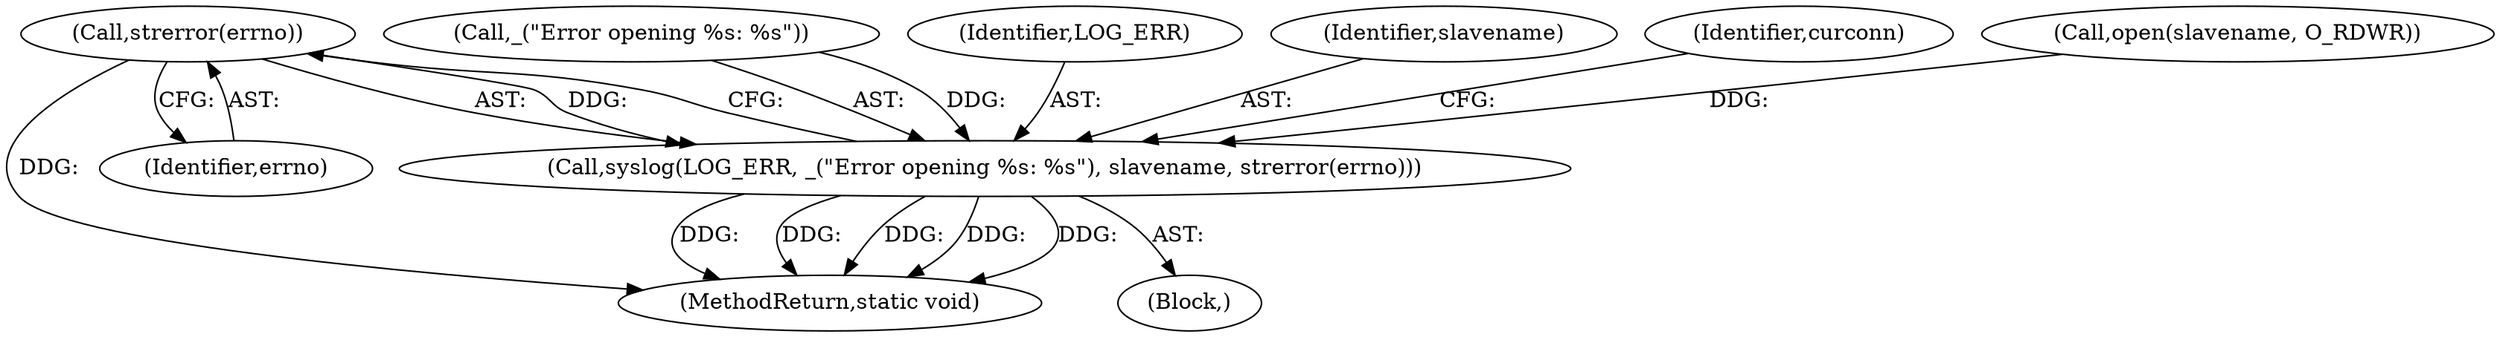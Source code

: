 digraph "0_MAC-Telnet_b69d11727d4f0f8cf719c79e3fb700f55ca03e9a_2@API" {
"1000468" [label="(Call,strerror(errno))"];
"1000463" [label="(Call,syslog(LOG_ERR, _(\"Error opening %s: %s\"), slavename, strerror(errno)))"];
"1000468" [label="(Call,strerror(errno))"];
"1000705" [label="(MethodReturn,static void)"];
"1000465" [label="(Call,_(\"Error opening %s: %s\"))"];
"1000469" [label="(Identifier,errno)"];
"1000462" [label="(Block,)"];
"1000464" [label="(Identifier,LOG_ERR)"];
"1000467" [label="(Identifier,slavename)"];
"1000471" [label="(Identifier,curconn)"];
"1000463" [label="(Call,syslog(LOG_ERR, _(\"Error opening %s: %s\"), slavename, strerror(errno)))"];
"1000452" [label="(Call,open(slavename, O_RDWR))"];
"1000468" -> "1000463"  [label="AST: "];
"1000468" -> "1000469"  [label="CFG: "];
"1000469" -> "1000468"  [label="AST: "];
"1000463" -> "1000468"  [label="CFG: "];
"1000468" -> "1000705"  [label="DDG: "];
"1000468" -> "1000463"  [label="DDG: "];
"1000463" -> "1000462"  [label="AST: "];
"1000464" -> "1000463"  [label="AST: "];
"1000465" -> "1000463"  [label="AST: "];
"1000467" -> "1000463"  [label="AST: "];
"1000471" -> "1000463"  [label="CFG: "];
"1000463" -> "1000705"  [label="DDG: "];
"1000463" -> "1000705"  [label="DDG: "];
"1000463" -> "1000705"  [label="DDG: "];
"1000463" -> "1000705"  [label="DDG: "];
"1000463" -> "1000705"  [label="DDG: "];
"1000465" -> "1000463"  [label="DDG: "];
"1000452" -> "1000463"  [label="DDG: "];
}
